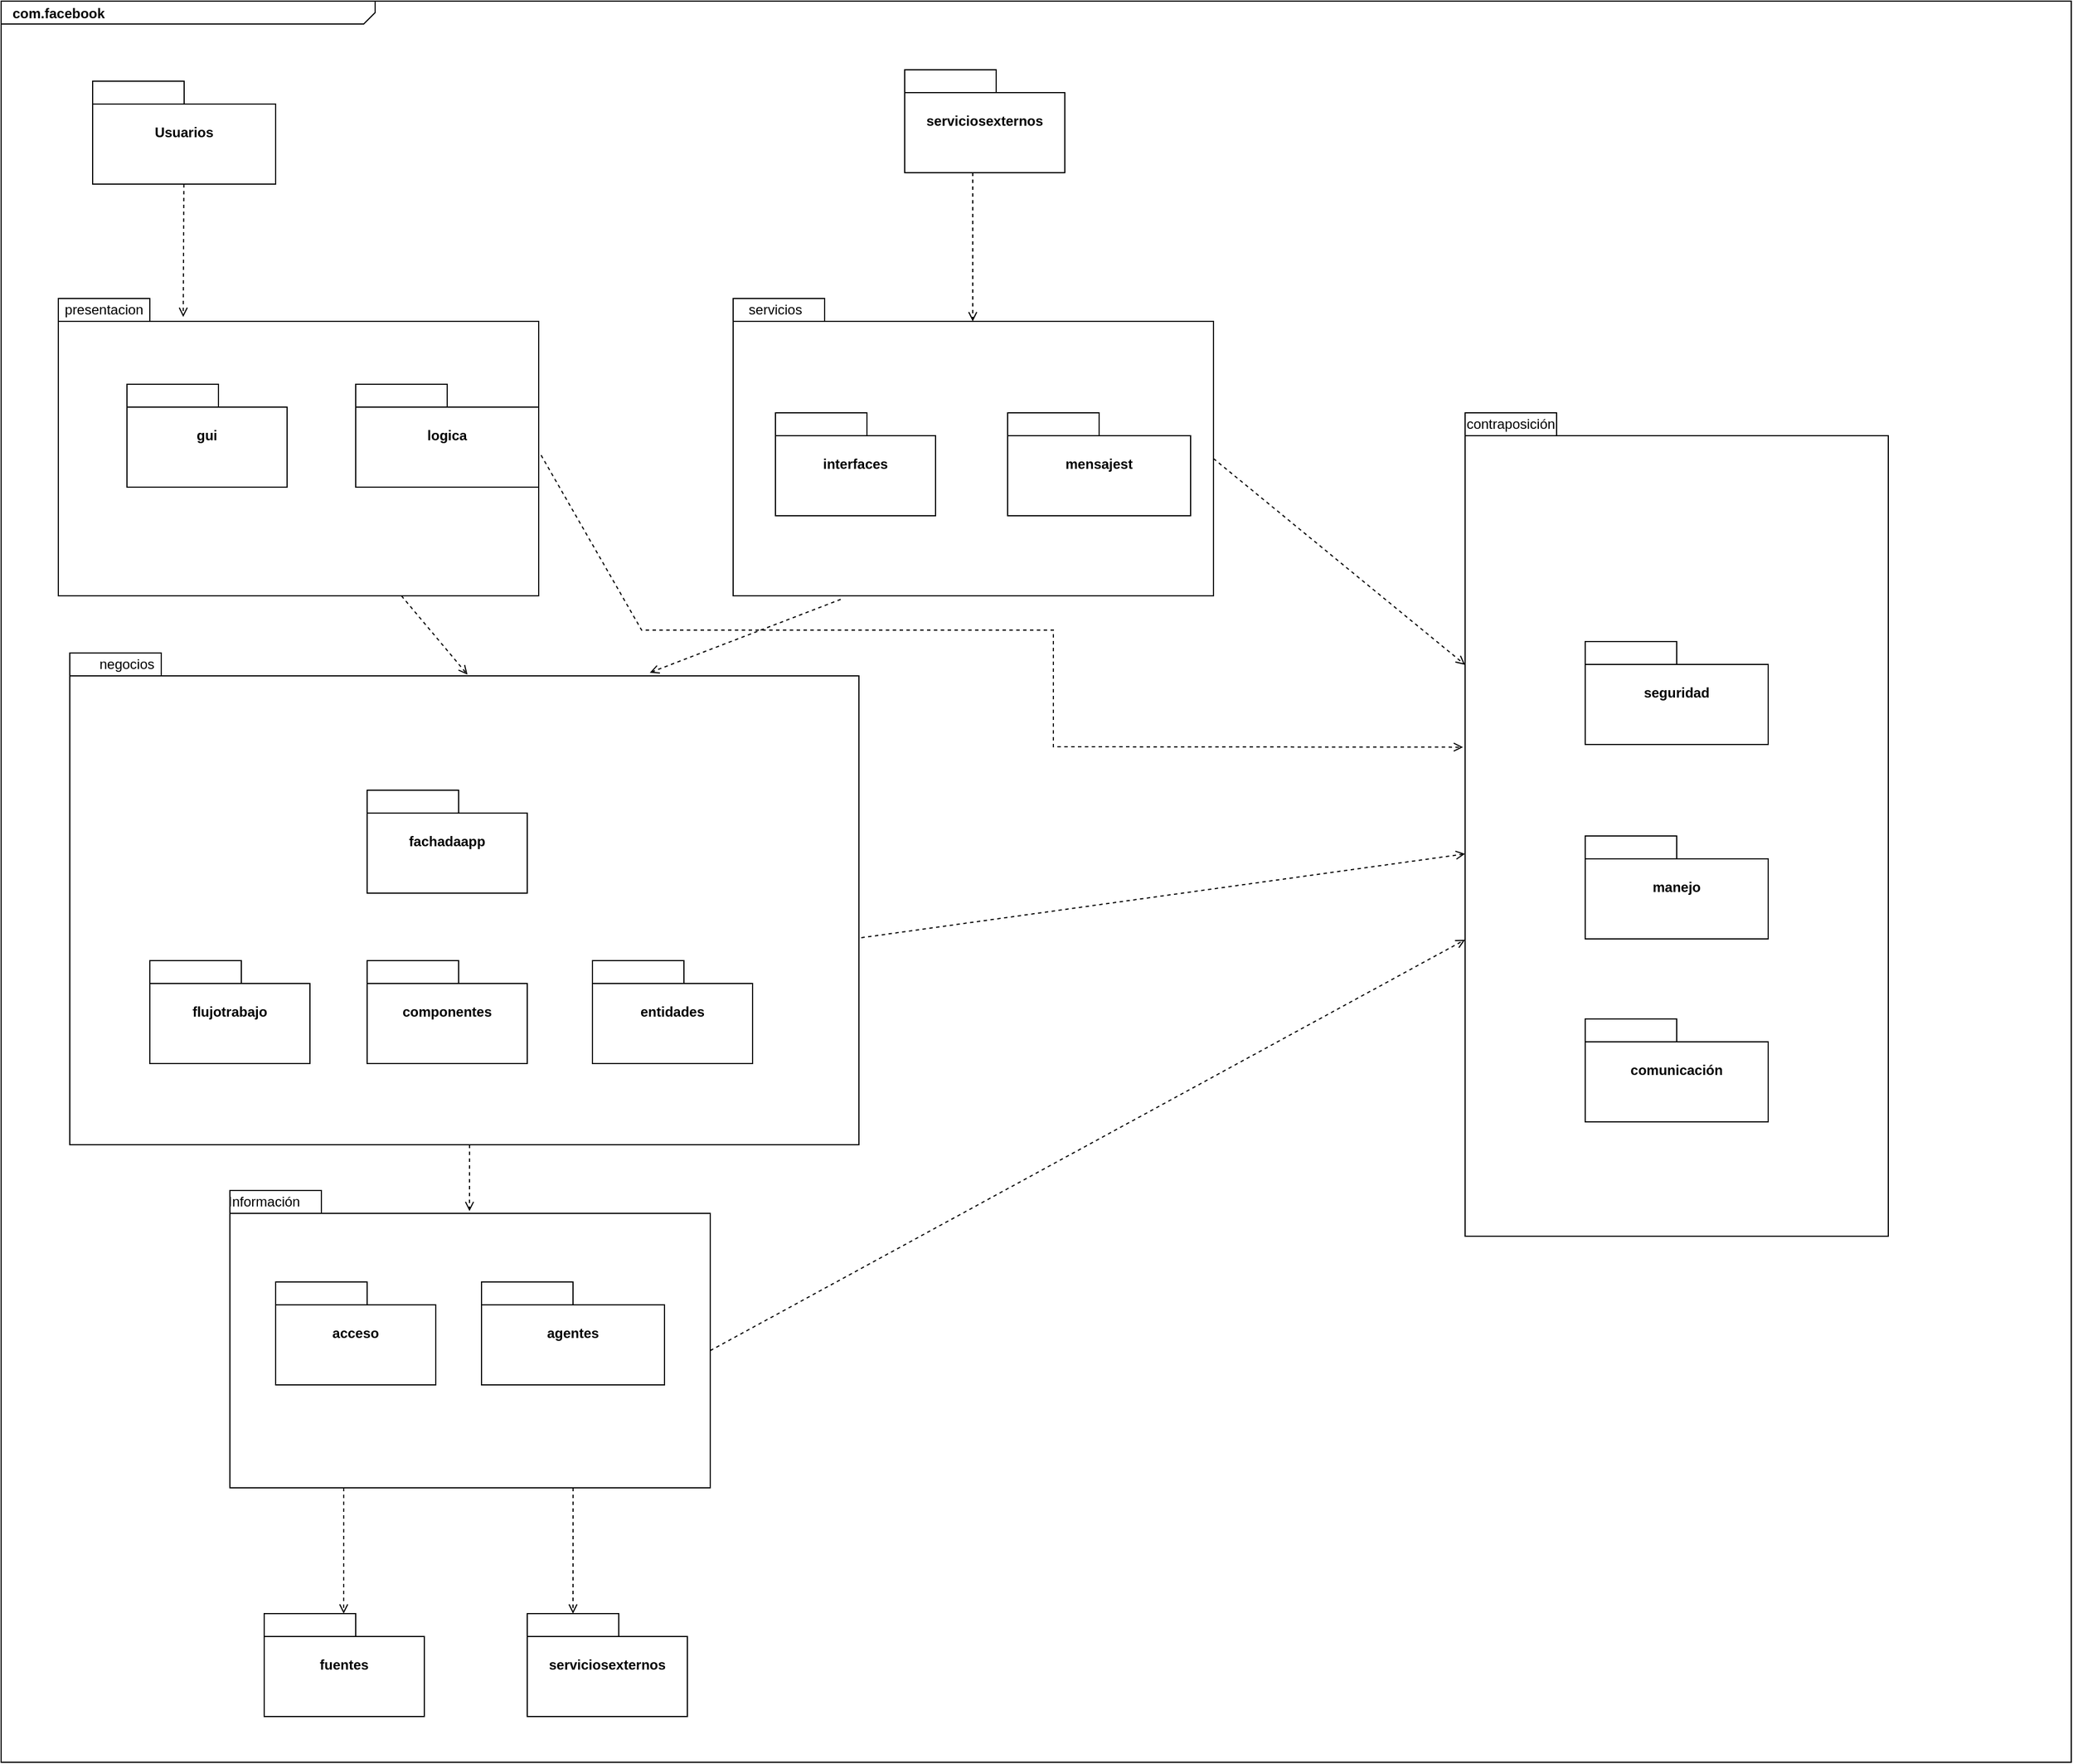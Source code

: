 <mxfile version="14.2.9" type="device"><diagram name="Page-1" id="929967ad-93f9-6ef4-fab6-5d389245f69c"><mxGraphModel dx="2370" dy="2562" grid="1" gridSize="10" guides="1" tooltips="1" connect="1" arrows="1" fold="1" page="1" pageScale="1.5" pageWidth="1169" pageHeight="826" background="none" math="0" shadow="0"><root><mxCell id="0" style=";html=1;"/><mxCell id="1" style=";html=1;" parent="0"/><mxCell id="1672d66443f91eb5-2" value="Usuarios" style="shape=folder;tabWidth=80;tabHeight=20;tabPosition=left;strokeWidth=1;html=1;whiteSpace=wrap;align=center;fontSize=12;fontStyle=1" parent="1" vertex="1"><mxGeometry x="280" y="-270" width="160" height="90" as="geometry"/></mxCell><mxCell id="1672d66443f91eb5-1" value="&lt;p style=&quot;margin: 0px ; margin-top: 4px ; margin-left: 10px ; text-align: left&quot;&gt;&lt;b&gt;com.facebook&lt;/b&gt;&lt;/p&gt;" style="html=1;strokeWidth=1;shape=mxgraph.sysml.package;html=1;overflow=fill;whiteSpace=wrap;fillColor=none;gradientColor=none;fontSize=12;align=center;labelX=327.64;" parent="1" vertex="1"><mxGeometry x="200" y="-340" width="1810" height="1540" as="geometry"/></mxCell><mxCell id="ZkAcjECiuSuIzPVcXl1s-3" value="" style="shape=folder;tabWidth=80;tabHeight=20;tabPosition=left;strokeWidth=1;html=1;whiteSpace=wrap;align=center;fontSize=12;fontStyle=1" vertex="1" parent="1"><mxGeometry x="250" y="-80" width="420" height="260" as="geometry"/></mxCell><mxCell id="ZkAcjECiuSuIzPVcXl1s-5" value="gui" style="shape=folder;tabWidth=80;tabHeight=20;tabPosition=left;strokeWidth=1;html=1;whiteSpace=wrap;align=center;fontSize=12;fontStyle=1" vertex="1" parent="1"><mxGeometry x="310" y="-5" width="140" height="90" as="geometry"/></mxCell><mxCell id="ZkAcjECiuSuIzPVcXl1s-6" value="logica" style="shape=folder;tabWidth=80;tabHeight=20;tabPosition=left;strokeWidth=1;html=1;whiteSpace=wrap;align=center;fontSize=12;fontStyle=1" vertex="1" parent="1"><mxGeometry x="510" y="-5" width="160" height="90" as="geometry"/></mxCell><mxCell id="ZkAcjECiuSuIzPVcXl1s-10" value="" style="shape=folder;tabWidth=80;tabHeight=20;tabPosition=left;strokeWidth=1;html=1;whiteSpace=wrap;align=center;fontSize=12;fontStyle=1" vertex="1" parent="1"><mxGeometry x="840" y="-80" width="420" height="260" as="geometry"/></mxCell><mxCell id="ZkAcjECiuSuIzPVcXl1s-11" value="presentacion" style="text;html=1;strokeColor=none;fillColor=none;align=center;verticalAlign=middle;whiteSpace=wrap;rounded=0;" vertex="1" parent="1"><mxGeometry x="270" y="-80" width="40" height="20" as="geometry"/></mxCell><mxCell id="ZkAcjECiuSuIzPVcXl1s-12" value="interfaces" style="shape=folder;tabWidth=80;tabHeight=20;tabPosition=left;strokeWidth=1;html=1;whiteSpace=wrap;align=center;fontSize=12;fontStyle=1" vertex="1" parent="1"><mxGeometry x="877" y="20" width="140" height="90" as="geometry"/></mxCell><mxCell id="ZkAcjECiuSuIzPVcXl1s-13" value="mensajest" style="shape=folder;tabWidth=80;tabHeight=20;tabPosition=left;strokeWidth=1;html=1;whiteSpace=wrap;align=center;fontSize=12;fontStyle=1" vertex="1" parent="1"><mxGeometry x="1080" y="20" width="160" height="90" as="geometry"/></mxCell><mxCell id="ZkAcjECiuSuIzPVcXl1s-14" value="servicios" style="text;html=1;strokeColor=none;fillColor=none;align=center;verticalAlign=middle;whiteSpace=wrap;rounded=0;" vertex="1" parent="1"><mxGeometry x="857" y="-80" width="40" height="20" as="geometry"/></mxCell><mxCell id="ZkAcjECiuSuIzPVcXl1s-15" value="" style="shape=folder;tabWidth=80;tabHeight=20;tabPosition=left;strokeWidth=1;html=1;whiteSpace=wrap;align=center;fontSize=12;fontStyle=1" vertex="1" parent="1"><mxGeometry x="260" y="230" width="690" height="430" as="geometry"/></mxCell><mxCell id="ZkAcjECiuSuIzPVcXl1s-16" value="fachadaapp" style="shape=folder;tabWidth=80;tabHeight=20;tabPosition=left;strokeWidth=1;html=1;whiteSpace=wrap;align=center;fontSize=12;fontStyle=1" vertex="1" parent="1"><mxGeometry x="520" y="350" width="140" height="90" as="geometry"/></mxCell><mxCell id="ZkAcjECiuSuIzPVcXl1s-17" value="componentes" style="shape=folder;tabWidth=80;tabHeight=20;tabPosition=left;strokeWidth=1;html=1;whiteSpace=wrap;align=center;fontSize=12;fontStyle=1" vertex="1" parent="1"><mxGeometry x="520" y="499" width="140" height="90" as="geometry"/></mxCell><mxCell id="ZkAcjECiuSuIzPVcXl1s-18" value="flujotrabajo" style="shape=folder;tabWidth=80;tabHeight=20;tabPosition=left;strokeWidth=1;html=1;whiteSpace=wrap;align=center;fontSize=12;fontStyle=1" vertex="1" parent="1"><mxGeometry x="330" y="499" width="140" height="90" as="geometry"/></mxCell><mxCell id="ZkAcjECiuSuIzPVcXl1s-19" value="entidades" style="shape=folder;tabWidth=80;tabHeight=20;tabPosition=left;strokeWidth=1;html=1;whiteSpace=wrap;align=center;fontSize=12;fontStyle=1" vertex="1" parent="1"><mxGeometry x="717" y="499" width="140" height="90" as="geometry"/></mxCell><mxCell id="ZkAcjECiuSuIzPVcXl1s-20" value="negocios" style="text;html=1;strokeColor=none;fillColor=none;align=center;verticalAlign=middle;whiteSpace=wrap;rounded=0;" vertex="1" parent="1"><mxGeometry x="290" y="230" width="40" height="20" as="geometry"/></mxCell><mxCell id="ZkAcjECiuSuIzPVcXl1s-21" value="" style="endArrow=open;html=1;rounded=0;align=center;verticalAlign=bottom;dashed=1;endFill=0;labelBackgroundColor=none;entryX=0.26;entryY=0.062;entryDx=0;entryDy=0;entryPerimeter=0;" edge="1" parent="1" source="1672d66443f91eb5-2" target="ZkAcjECiuSuIzPVcXl1s-3"><mxGeometry relative="1" as="geometry"><mxPoint x="320" y="-150" as="sourcePoint"/><mxPoint x="480" y="-150" as="targetPoint"/></mxGeometry></mxCell><mxCell id="ZkAcjECiuSuIzPVcXl1s-22" value="" style="resizable=0;html=1;align=center;verticalAlign=top;labelBackgroundColor=none;" connectable="0" vertex="1" parent="ZkAcjECiuSuIzPVcXl1s-21"><mxGeometry relative="1" as="geometry"/></mxCell><mxCell id="ZkAcjECiuSuIzPVcXl1s-23" value="" style="shape=folder;tabWidth=80;tabHeight=20;tabPosition=left;strokeWidth=1;html=1;whiteSpace=wrap;align=center;fontSize=12;fontStyle=1" vertex="1" parent="1"><mxGeometry x="400" y="700" width="420" height="260" as="geometry"/></mxCell><mxCell id="ZkAcjECiuSuIzPVcXl1s-24" value="acceso" style="shape=folder;tabWidth=80;tabHeight=20;tabPosition=left;strokeWidth=1;html=1;whiteSpace=wrap;align=center;fontSize=12;fontStyle=1" vertex="1" parent="1"><mxGeometry x="440" y="780" width="140" height="90" as="geometry"/></mxCell><mxCell id="ZkAcjECiuSuIzPVcXl1s-25" value="agentes" style="shape=folder;tabWidth=80;tabHeight=20;tabPosition=left;strokeWidth=1;html=1;whiteSpace=wrap;align=center;fontSize=12;fontStyle=1" vertex="1" parent="1"><mxGeometry x="620" y="780" width="160" height="90" as="geometry"/></mxCell><mxCell id="ZkAcjECiuSuIzPVcXl1s-27" value="Información" style="text;html=1;strokeColor=none;fillColor=none;align=center;verticalAlign=middle;whiteSpace=wrap;rounded=0;" vertex="1" parent="1"><mxGeometry x="410" y="700" width="40" height="20" as="geometry"/></mxCell><mxCell id="ZkAcjECiuSuIzPVcXl1s-28" value="fuentes" style="shape=folder;tabWidth=80;tabHeight=20;tabPosition=left;strokeWidth=1;html=1;whiteSpace=wrap;align=center;fontSize=12;fontStyle=1" vertex="1" parent="1"><mxGeometry x="430" y="1070" width="140" height="90" as="geometry"/></mxCell><mxCell id="ZkAcjECiuSuIzPVcXl1s-29" value="serviciosexternos" style="shape=folder;tabWidth=80;tabHeight=20;tabPosition=left;strokeWidth=1;html=1;whiteSpace=wrap;align=center;fontSize=12;fontStyle=1" vertex="1" parent="1"><mxGeometry x="660" y="1070" width="140" height="90" as="geometry"/></mxCell><mxCell id="ZkAcjECiuSuIzPVcXl1s-30" value="serviciosexternos" style="shape=folder;tabWidth=80;tabHeight=20;tabPosition=left;strokeWidth=1;html=1;whiteSpace=wrap;align=center;fontSize=12;fontStyle=1" vertex="1" parent="1"><mxGeometry x="990" y="-280" width="140" height="90" as="geometry"/></mxCell><mxCell id="ZkAcjECiuSuIzPVcXl1s-31" value="" style="shape=folder;tabWidth=80;tabHeight=20;tabPosition=left;strokeWidth=1;html=1;whiteSpace=wrap;align=center;fontSize=12;fontStyle=1" vertex="1" parent="1"><mxGeometry x="1480" y="20" width="370" height="720" as="geometry"/></mxCell><mxCell id="ZkAcjECiuSuIzPVcXl1s-32" value="seguridad" style="shape=folder;tabWidth=80;tabHeight=20;tabPosition=left;strokeWidth=1;html=1;whiteSpace=wrap;align=center;fontSize=12;fontStyle=1" vertex="1" parent="1"><mxGeometry x="1585" y="220" width="160" height="90" as="geometry"/></mxCell><mxCell id="ZkAcjECiuSuIzPVcXl1s-33" value="manejo" style="shape=folder;tabWidth=80;tabHeight=20;tabPosition=left;strokeWidth=1;html=1;whiteSpace=wrap;align=center;fontSize=12;fontStyle=1" vertex="1" parent="1"><mxGeometry x="1585" y="390" width="160" height="90" as="geometry"/></mxCell><mxCell id="ZkAcjECiuSuIzPVcXl1s-34" value="comunicación" style="shape=folder;tabWidth=80;tabHeight=20;tabPosition=left;strokeWidth=1;html=1;whiteSpace=wrap;align=center;fontSize=12;fontStyle=1" vertex="1" parent="1"><mxGeometry x="1585" y="550" width="160" height="90" as="geometry"/></mxCell><mxCell id="ZkAcjECiuSuIzPVcXl1s-35" value="" style="endArrow=open;html=1;rounded=0;align=center;verticalAlign=bottom;dashed=1;endFill=0;labelBackgroundColor=none;entryX=0.504;entryY=0.044;entryDx=0;entryDy=0;entryPerimeter=0;" edge="1" parent="1" target="ZkAcjECiuSuIzPVcXl1s-15"><mxGeometry relative="1" as="geometry"><mxPoint x="550" y="180" as="sourcePoint"/><mxPoint x="550.2" y="276.12" as="targetPoint"/><Array as="points"/></mxGeometry></mxCell><mxCell id="ZkAcjECiuSuIzPVcXl1s-36" value="" style="resizable=0;html=1;align=center;verticalAlign=top;labelBackgroundColor=none;" connectable="0" vertex="1" parent="ZkAcjECiuSuIzPVcXl1s-35"><mxGeometry relative="1" as="geometry"/></mxCell><mxCell id="ZkAcjECiuSuIzPVcXl1s-37" value="" style="endArrow=open;html=1;rounded=0;align=center;verticalAlign=bottom;dashed=1;endFill=0;labelBackgroundColor=none;entryX=0.735;entryY=0.04;entryDx=0;entryDy=0;entryPerimeter=0;exitX=0.224;exitY=1.012;exitDx=0;exitDy=0;exitPerimeter=0;" edge="1" parent="1" source="ZkAcjECiuSuIzPVcXl1s-10" target="ZkAcjECiuSuIzPVcXl1s-15"><mxGeometry relative="1" as="geometry"><mxPoint x="560" y="190" as="sourcePoint"/><mxPoint x="617.76" y="258.92" as="targetPoint"/><Array as="points"/></mxGeometry></mxCell><mxCell id="ZkAcjECiuSuIzPVcXl1s-38" value="" style="resizable=0;html=1;align=center;verticalAlign=top;labelBackgroundColor=none;" connectable="0" vertex="1" parent="ZkAcjECiuSuIzPVcXl1s-37"><mxGeometry relative="1" as="geometry"/></mxCell><mxCell id="ZkAcjECiuSuIzPVcXl1s-39" value="" style="endArrow=open;html=1;rounded=0;align=center;verticalAlign=bottom;dashed=1;endFill=0;labelBackgroundColor=none;" edge="1" parent="1"><mxGeometry relative="1" as="geometry"><mxPoint x="609.577" y="660" as="sourcePoint"/><mxPoint x="609.5" y="718.06" as="targetPoint"/></mxGeometry></mxCell><mxCell id="ZkAcjECiuSuIzPVcXl1s-40" value="" style="resizable=0;html=1;align=center;verticalAlign=top;labelBackgroundColor=none;" connectable="0" vertex="1" parent="ZkAcjECiuSuIzPVcXl1s-39"><mxGeometry relative="1" as="geometry"/></mxCell><mxCell id="ZkAcjECiuSuIzPVcXl1s-41" value="" style="endArrow=open;html=1;rounded=0;align=center;verticalAlign=bottom;dashed=1;endFill=0;labelBackgroundColor=none;entryX=0.26;entryY=0.062;entryDx=0;entryDy=0;entryPerimeter=0;exitX=0.237;exitY=1;exitDx=0;exitDy=0;exitPerimeter=0;" edge="1" parent="1" source="ZkAcjECiuSuIzPVcXl1s-23"><mxGeometry relative="1" as="geometry"><mxPoint x="500" y="970" as="sourcePoint"/><mxPoint x="499.503" y="1070" as="targetPoint"/></mxGeometry></mxCell><mxCell id="ZkAcjECiuSuIzPVcXl1s-42" value="" style="resizable=0;html=1;align=center;verticalAlign=top;labelBackgroundColor=none;" connectable="0" vertex="1" parent="ZkAcjECiuSuIzPVcXl1s-41"><mxGeometry relative="1" as="geometry"/></mxCell><mxCell id="ZkAcjECiuSuIzPVcXl1s-43" value="" style="endArrow=open;html=1;rounded=0;align=center;verticalAlign=bottom;dashed=1;endFill=0;labelBackgroundColor=none;" edge="1" parent="1"><mxGeometry relative="1" as="geometry"><mxPoint x="700.08" y="960.0" as="sourcePoint"/><mxPoint x="700" y="1070" as="targetPoint"/></mxGeometry></mxCell><mxCell id="ZkAcjECiuSuIzPVcXl1s-44" value="" style="resizable=0;html=1;align=center;verticalAlign=top;labelBackgroundColor=none;" connectable="0" vertex="1" parent="ZkAcjECiuSuIzPVcXl1s-43"><mxGeometry relative="1" as="geometry"/></mxCell><mxCell id="ZkAcjECiuSuIzPVcXl1s-45" value="" style="endArrow=open;html=1;rounded=0;align=center;verticalAlign=bottom;dashed=1;endFill=0;labelBackgroundColor=none;entryX=0.26;entryY=0.062;entryDx=0;entryDy=0;entryPerimeter=0;exitX=0.425;exitY=1;exitDx=0;exitDy=0;exitPerimeter=0;" edge="1" parent="1" source="ZkAcjECiuSuIzPVcXl1s-30"><mxGeometry relative="1" as="geometry"><mxPoint x="1050.08" y="-176.12" as="sourcePoint"/><mxPoint x="1049.503" y="-60.0" as="targetPoint"/></mxGeometry></mxCell><mxCell id="ZkAcjECiuSuIzPVcXl1s-46" value="" style="resizable=0;html=1;align=center;verticalAlign=top;labelBackgroundColor=none;" connectable="0" vertex="1" parent="ZkAcjECiuSuIzPVcXl1s-45"><mxGeometry relative="1" as="geometry"/></mxCell><mxCell id="ZkAcjECiuSuIzPVcXl1s-47" value="" style="endArrow=open;html=1;rounded=0;align=center;verticalAlign=bottom;dashed=1;endFill=0;labelBackgroundColor=none;entryX=0;entryY=0.306;entryDx=0;entryDy=0;entryPerimeter=0;exitX=0;exitY=0;exitDx=420;exitDy=140;exitPerimeter=0;" edge="1" parent="1" source="ZkAcjECiuSuIzPVcXl1s-10" target="ZkAcjECiuSuIzPVcXl1s-31"><mxGeometry relative="1" as="geometry"><mxPoint x="1320" y="90" as="sourcePoint"/><mxPoint x="1319.423" y="206.12" as="targetPoint"/></mxGeometry></mxCell><mxCell id="ZkAcjECiuSuIzPVcXl1s-48" value="" style="resizable=0;html=1;align=center;verticalAlign=top;labelBackgroundColor=none;" connectable="0" vertex="1" parent="ZkAcjECiuSuIzPVcXl1s-47"><mxGeometry relative="1" as="geometry"/></mxCell><mxCell id="ZkAcjECiuSuIzPVcXl1s-49" value="" style="endArrow=open;html=1;rounded=0;align=center;verticalAlign=bottom;dashed=1;endFill=0;labelBackgroundColor=none;exitX=1.003;exitY=0.579;exitDx=0;exitDy=0;exitPerimeter=0;" edge="1" parent="1" source="ZkAcjECiuSuIzPVcXl1s-15" target="ZkAcjECiuSuIzPVcXl1s-31"><mxGeometry relative="1" as="geometry"><mxPoint x="1050" y="460" as="sourcePoint"/><mxPoint x="1049.423" y="576.12" as="targetPoint"/></mxGeometry></mxCell><mxCell id="ZkAcjECiuSuIzPVcXl1s-50" value="" style="resizable=0;html=1;align=center;verticalAlign=top;labelBackgroundColor=none;" connectable="0" vertex="1" parent="ZkAcjECiuSuIzPVcXl1s-49"><mxGeometry relative="1" as="geometry"/></mxCell><mxCell id="ZkAcjECiuSuIzPVcXl1s-51" value="" style="endArrow=open;html=1;rounded=0;align=center;verticalAlign=bottom;dashed=1;endFill=0;labelBackgroundColor=none;exitX=0;exitY=0;exitDx=420;exitDy=140;exitPerimeter=0;" edge="1" parent="1" source="ZkAcjECiuSuIzPVcXl1s-23" target="ZkAcjECiuSuIzPVcXl1s-31"><mxGeometry relative="1" as="geometry"><mxPoint x="1030" y="750" as="sourcePoint"/><mxPoint x="1029.423" y="866.12" as="targetPoint"/></mxGeometry></mxCell><mxCell id="ZkAcjECiuSuIzPVcXl1s-52" value="" style="resizable=0;html=1;align=center;verticalAlign=top;labelBackgroundColor=none;" connectable="0" vertex="1" parent="ZkAcjECiuSuIzPVcXl1s-51"><mxGeometry relative="1" as="geometry"/></mxCell><mxCell id="ZkAcjECiuSuIzPVcXl1s-53" value="" style="endArrow=open;html=1;rounded=0;align=center;verticalAlign=bottom;dashed=1;endFill=0;labelBackgroundColor=none;exitX=1.013;exitY=0.689;exitDx=0;exitDy=0;exitPerimeter=0;entryX=-0.005;entryY=0.406;entryDx=0;entryDy=0;entryPerimeter=0;" edge="1" parent="1" source="ZkAcjECiuSuIzPVcXl1s-6" target="ZkAcjECiuSuIzPVcXl1s-31"><mxGeometry relative="1" as="geometry"><mxPoint x="750" y="150" as="sourcePoint"/><mxPoint x="1110" y="220" as="targetPoint"/><Array as="points"><mxPoint x="760" y="210"/><mxPoint x="1120" y="210"/><mxPoint x="1120" y="312"/></Array></mxGeometry></mxCell><mxCell id="ZkAcjECiuSuIzPVcXl1s-54" value="" style="resizable=0;html=1;align=center;verticalAlign=top;labelBackgroundColor=none;" connectable="0" vertex="1" parent="ZkAcjECiuSuIzPVcXl1s-53"><mxGeometry relative="1" as="geometry"/></mxCell><mxCell id="ZkAcjECiuSuIzPVcXl1s-55" value="contraposición" style="text;html=1;strokeColor=none;fillColor=none;align=center;verticalAlign=middle;whiteSpace=wrap;rounded=0;" vertex="1" parent="1"><mxGeometry x="1500" y="20" width="40" height="20" as="geometry"/></mxCell></root></mxGraphModel></diagram></mxfile>
